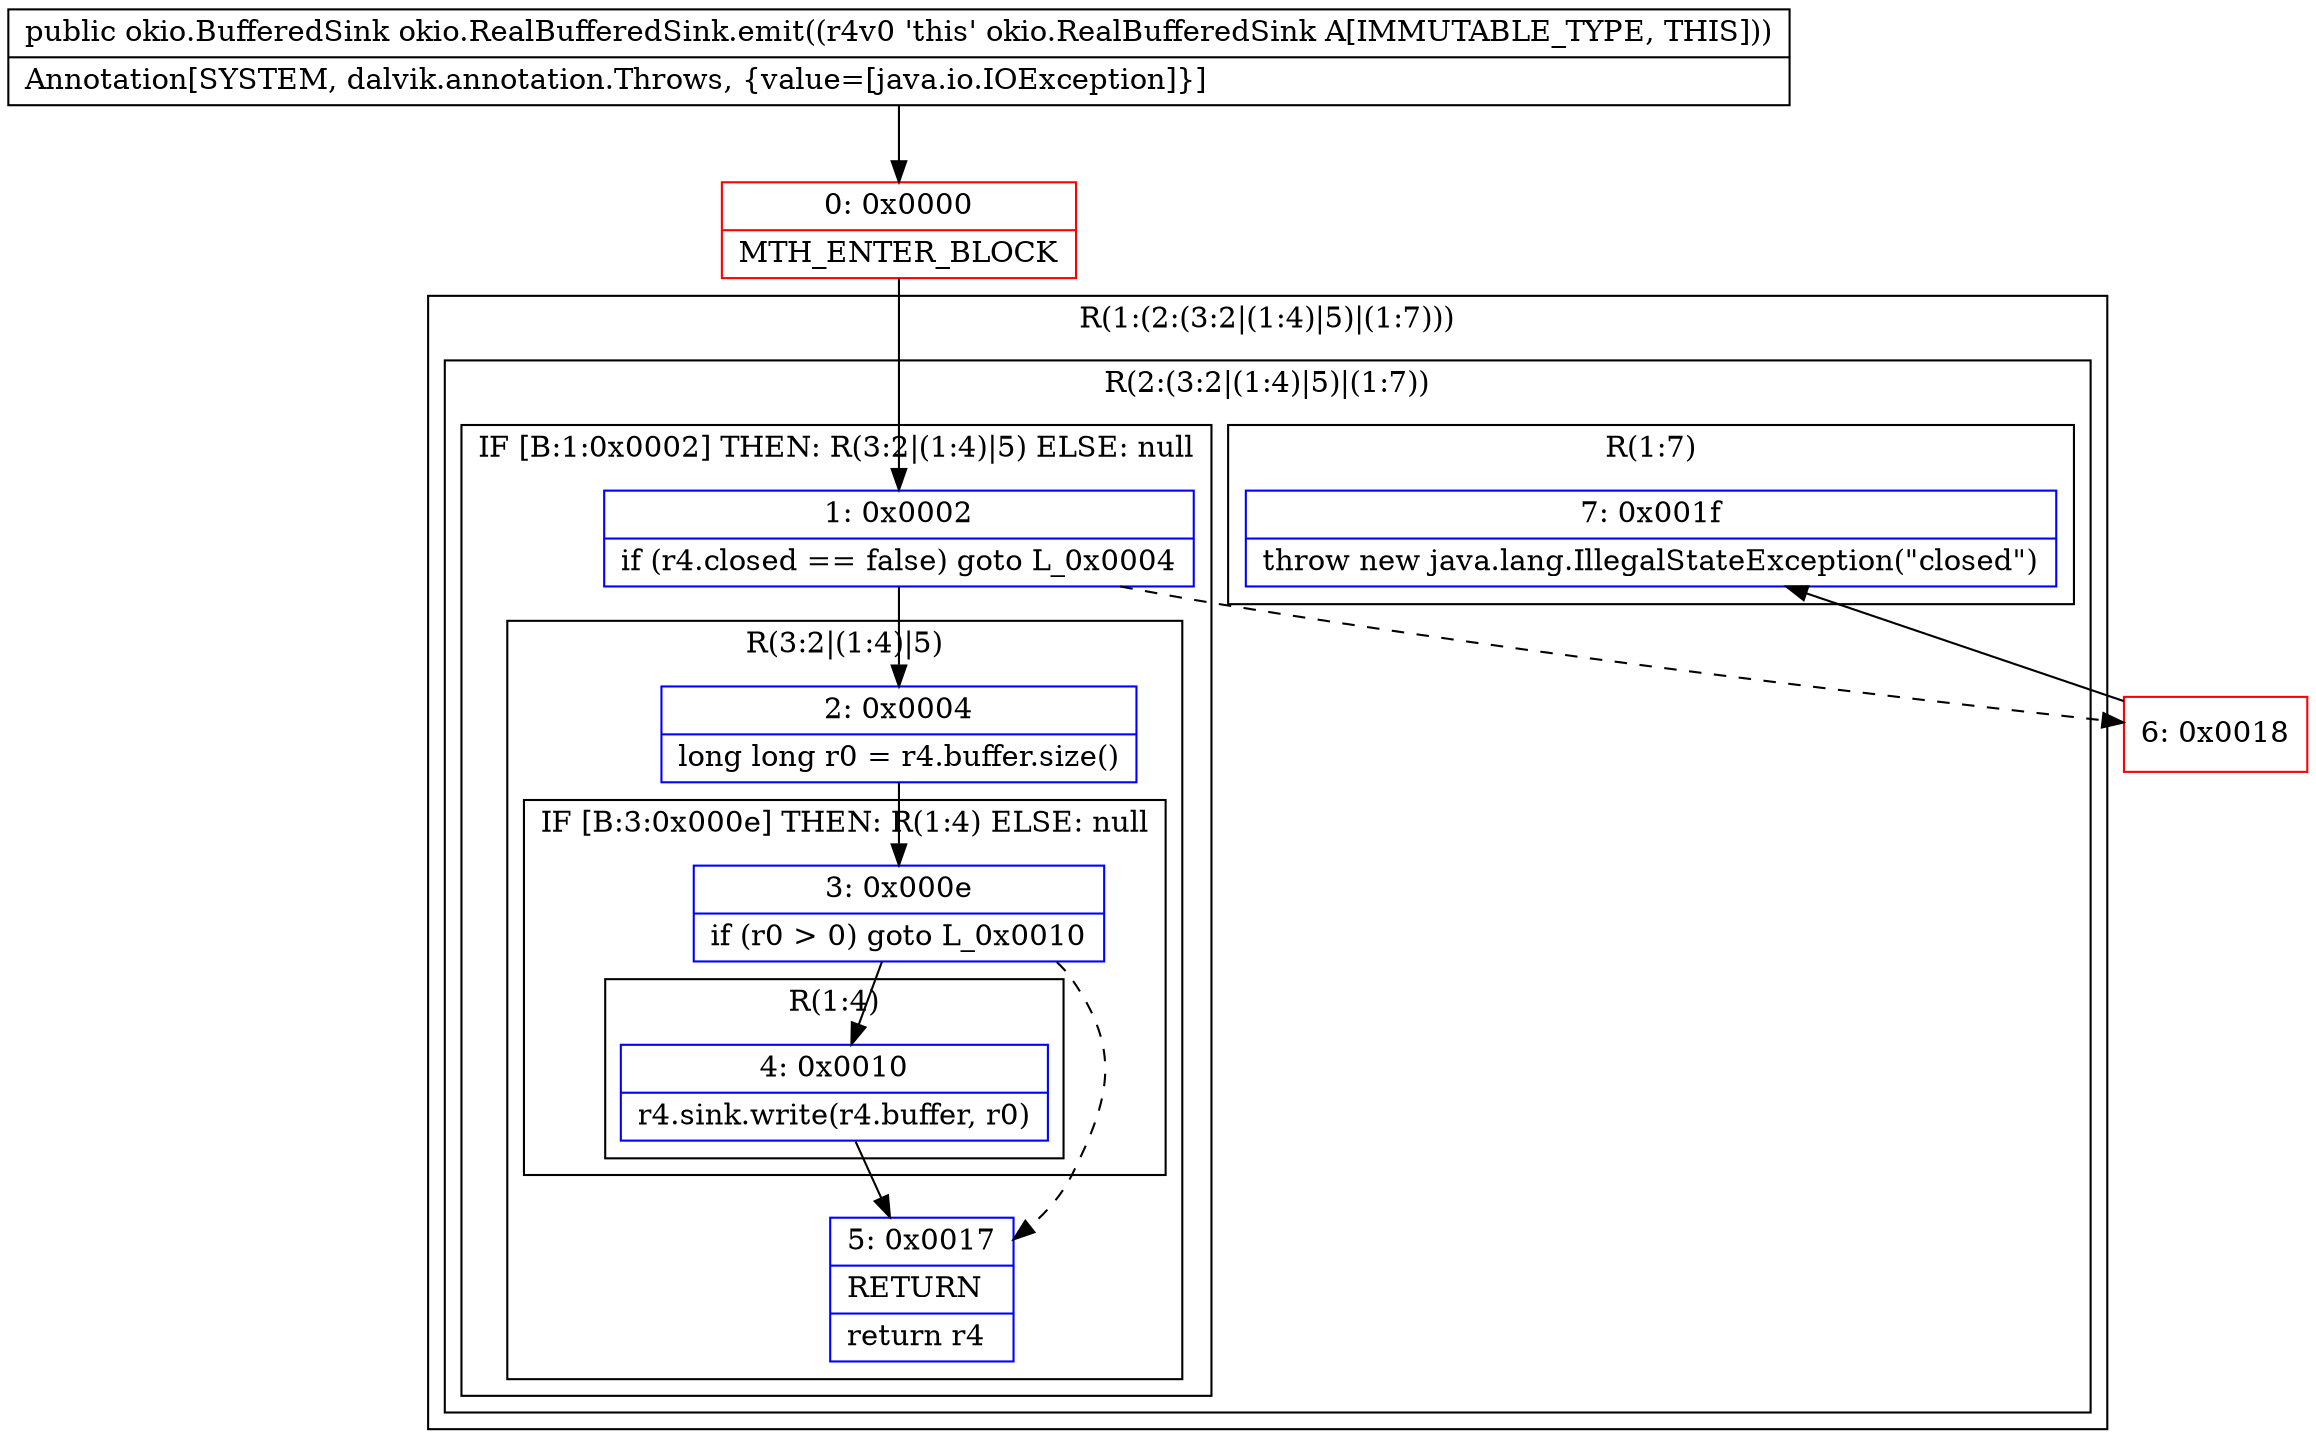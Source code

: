 digraph "CFG forokio.RealBufferedSink.emit()Lokio\/BufferedSink;" {
subgraph cluster_Region_1818776912 {
label = "R(1:(2:(3:2|(1:4)|5)|(1:7)))";
node [shape=record,color=blue];
subgraph cluster_Region_1018830753 {
label = "R(2:(3:2|(1:4)|5)|(1:7))";
node [shape=record,color=blue];
subgraph cluster_IfRegion_719389710 {
label = "IF [B:1:0x0002] THEN: R(3:2|(1:4)|5) ELSE: null";
node [shape=record,color=blue];
Node_1 [shape=record,label="{1\:\ 0x0002|if (r4.closed == false) goto L_0x0004\l}"];
subgraph cluster_Region_555316094 {
label = "R(3:2|(1:4)|5)";
node [shape=record,color=blue];
Node_2 [shape=record,label="{2\:\ 0x0004|long long r0 = r4.buffer.size()\l}"];
subgraph cluster_IfRegion_2033927144 {
label = "IF [B:3:0x000e] THEN: R(1:4) ELSE: null";
node [shape=record,color=blue];
Node_3 [shape=record,label="{3\:\ 0x000e|if (r0 \> 0) goto L_0x0010\l}"];
subgraph cluster_Region_1508145550 {
label = "R(1:4)";
node [shape=record,color=blue];
Node_4 [shape=record,label="{4\:\ 0x0010|r4.sink.write(r4.buffer, r0)\l}"];
}
}
Node_5 [shape=record,label="{5\:\ 0x0017|RETURN\l|return r4\l}"];
}
}
subgraph cluster_Region_2029849970 {
label = "R(1:7)";
node [shape=record,color=blue];
Node_7 [shape=record,label="{7\:\ 0x001f|throw new java.lang.IllegalStateException(\"closed\")\l}"];
}
}
}
Node_0 [shape=record,color=red,label="{0\:\ 0x0000|MTH_ENTER_BLOCK\l}"];
Node_6 [shape=record,color=red,label="{6\:\ 0x0018}"];
MethodNode[shape=record,label="{public okio.BufferedSink okio.RealBufferedSink.emit((r4v0 'this' okio.RealBufferedSink A[IMMUTABLE_TYPE, THIS]))  | Annotation[SYSTEM, dalvik.annotation.Throws, \{value=[java.io.IOException]\}]\l}"];
MethodNode -> Node_0;
Node_1 -> Node_2;
Node_1 -> Node_6[style=dashed];
Node_2 -> Node_3;
Node_3 -> Node_4;
Node_3 -> Node_5[style=dashed];
Node_4 -> Node_5;
Node_0 -> Node_1;
Node_6 -> Node_7;
}

